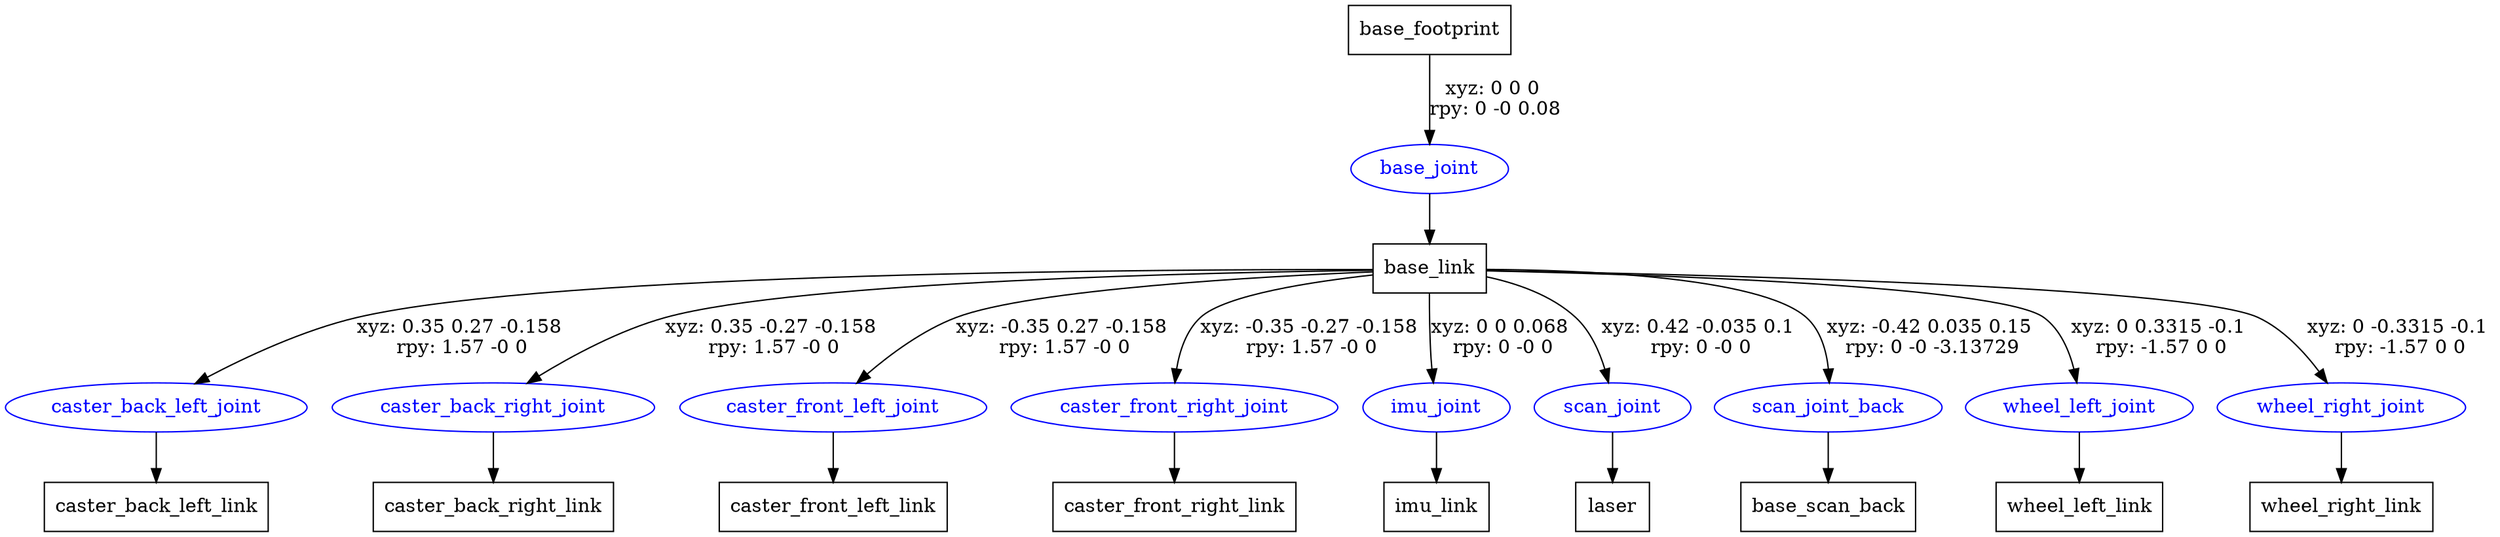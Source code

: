 digraph G {
node [shape=box];
"base_footprint" [label="base_footprint"];
"base_link" [label="base_link"];
"caster_back_left_link" [label="caster_back_left_link"];
"caster_back_right_link" [label="caster_back_right_link"];
"caster_front_left_link" [label="caster_front_left_link"];
"caster_front_right_link" [label="caster_front_right_link"];
"imu_link" [label="imu_link"];
"laser" [label="laser"];
"base_scan_back" [label="base_scan_back"];
"wheel_left_link" [label="wheel_left_link"];
"wheel_right_link" [label="wheel_right_link"];
node [shape=ellipse, color=blue, fontcolor=blue];
"base_footprint" -> "base_joint" [label="xyz: 0 0 0 \nrpy: 0 -0 0.08"]
"base_joint" -> "base_link"
"base_link" -> "caster_back_left_joint" [label="xyz: 0.35 0.27 -0.158 \nrpy: 1.57 -0 0"]
"caster_back_left_joint" -> "caster_back_left_link"
"base_link" -> "caster_back_right_joint" [label="xyz: 0.35 -0.27 -0.158 \nrpy: 1.57 -0 0"]
"caster_back_right_joint" -> "caster_back_right_link"
"base_link" -> "caster_front_left_joint" [label="xyz: -0.35 0.27 -0.158 \nrpy: 1.57 -0 0"]
"caster_front_left_joint" -> "caster_front_left_link"
"base_link" -> "caster_front_right_joint" [label="xyz: -0.35 -0.27 -0.158 \nrpy: 1.57 -0 0"]
"caster_front_right_joint" -> "caster_front_right_link"
"base_link" -> "imu_joint" [label="xyz: 0 0 0.068 \nrpy: 0 -0 0"]
"imu_joint" -> "imu_link"
"base_link" -> "scan_joint" [label="xyz: 0.42 -0.035 0.1 \nrpy: 0 -0 0"]
"scan_joint" -> "laser"
"base_link" -> "scan_joint_back" [label="xyz: -0.42 0.035 0.15 \nrpy: 0 -0 -3.13729"]
"scan_joint_back" -> "base_scan_back"
"base_link" -> "wheel_left_joint" [label="xyz: 0 0.3315 -0.1 \nrpy: -1.57 0 0"]
"wheel_left_joint" -> "wheel_left_link"
"base_link" -> "wheel_right_joint" [label="xyz: 0 -0.3315 -0.1 \nrpy: -1.57 0 0"]
"wheel_right_joint" -> "wheel_right_link"
}
